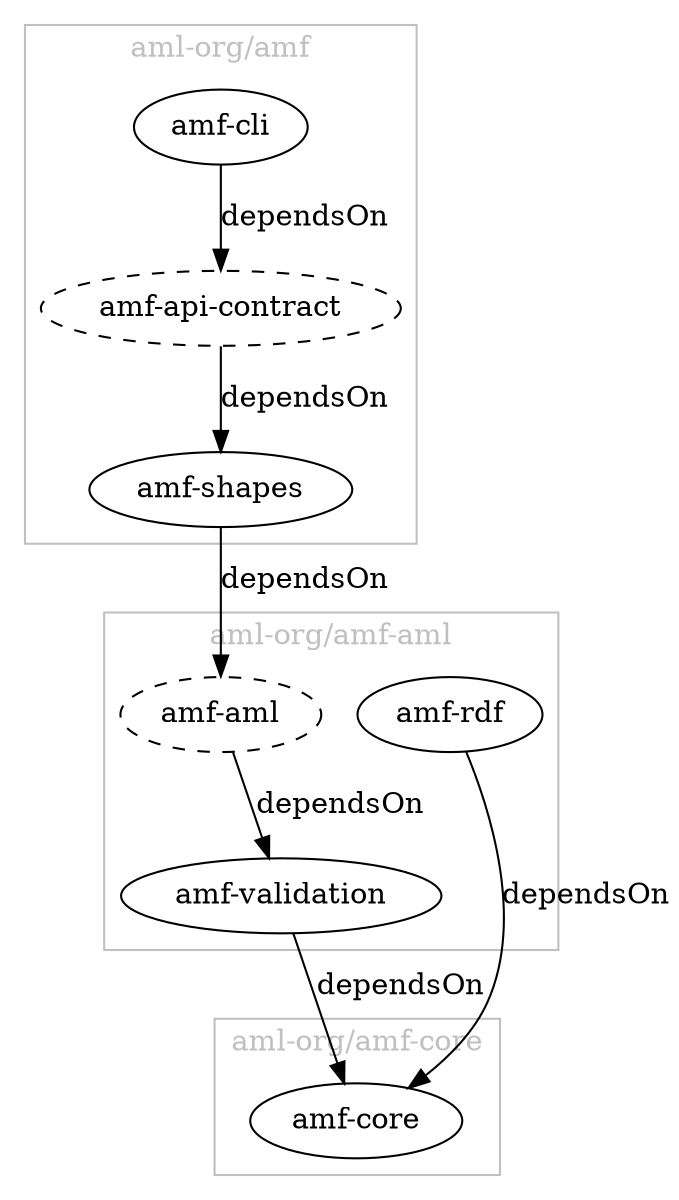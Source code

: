 # http://www.graphviz.org/content/cluster
# to install graphviz visit https://graphviz.org/download/
# to generate image run: dot -Tpng amf-ecosystem-modules.dot > amf-ecosystem-modules.png

digraph G {
    graph [ dpi = 300 ];
    # modules
    subgraph cluster_0 {
        "amf-cli"
	    "amf-api-contract" [style=dashed]
	    "amf-shapes"
	    color=gray
	    label="aml-org/amf"
        fontcolor=gray
    }
    subgraph cluster_1 {
        label="aml-org/amf-aml"
        fontcolor=gray
    	"amf-aml" [style=dashed]
    	"amf-rdf"
	    "amf-validation"
	    color=gray
    }
    
    subgraph cluster_2 {
	    "amf-core"
	    color=gray
	    label="aml-org/amf-core"
        fontcolor=gray
    }

	# dependencies
	"amf-cli" -> "amf-api-contract" -> "amf-shapes" -> "amf-aml" -> "amf-validation" -> "amf-core" [label="dependsOn"]
	"amf-rdf" -> "amf-core" [label="dependsOn"]
}